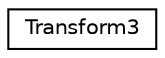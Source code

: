 digraph "Graphical Class Hierarchy"
{
  edge [fontname="Helvetica",fontsize="10",labelfontname="Helvetica",labelfontsize="10"];
  node [fontname="Helvetica",fontsize="10",shape=record];
  rankdir="LR";
  Node0 [label="Transform3",height=0.2,width=0.4,color="black", fillcolor="white", style="filled",URL="$class_transform3.html"];
}
